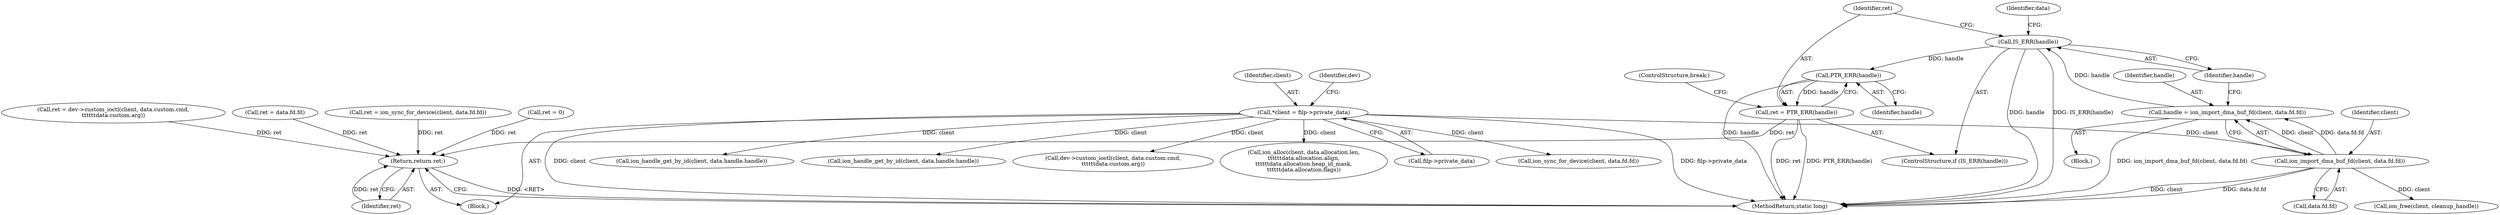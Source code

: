 digraph "0_linux_9590232bb4f4cc824f3425a6e1349afbe6d6d2b7_2@pointer" {
"1000288" [label="(Call,IS_ERR(handle))"];
"1000278" [label="(Call,handle = ion_import_dma_buf_fd(client, data.fd.fd))"];
"1000280" [label="(Call,ion_import_dma_buf_fd(client, data.fd.fd))"];
"1000106" [label="(Call,*client = filp->private_data)"];
"1000292" [label="(Call,PTR_ERR(handle))"];
"1000290" [label="(Call,ret = PTR_ERR(handle))"];
"1000369" [label="(Return,return ret;)"];
"1000369" [label="(Return,return ret;)"];
"1000291" [label="(Identifier,ret)"];
"1000267" [label="(Call,ret = data.fd.fd)"];
"1000113" [label="(Identifier,dev)"];
"1000293" [label="(Identifier,handle)"];
"1000282" [label="(Call,data.fd.fd)"];
"1000298" [label="(Identifier,data)"];
"1000235" [label="(Call,ion_handle_get_by_id(client, data.handle.handle))"];
"1000106" [label="(Call,*client = filp->private_data)"];
"1000307" [label="(Call,ret = ion_sync_for_device(client, data.fd.fd))"];
"1000288" [label="(Call,IS_ERR(handle))"];
"1000363" [label="(Call,ion_free(client, cleanup_handle))"];
"1000281" [label="(Identifier,client)"];
"1000210" [label="(Call,ion_handle_get_by_id(client, data.handle.handle))"];
"1000122" [label="(Call,ret = 0)"];
"1000276" [label="(Block,)"];
"1000104" [label="(Block,)"];
"1000371" [label="(MethodReturn,static long)"];
"1000289" [label="(Identifier,handle)"];
"1000292" [label="(Call,PTR_ERR(handle))"];
"1000280" [label="(Call,ion_import_dma_buf_fd(client, data.fd.fd))"];
"1000287" [label="(ControlStructure,if (IS_ERR(handle)))"];
"1000370" [label="(Identifier,ret)"];
"1000304" [label="(ControlStructure,break;)"];
"1000107" [label="(Identifier,client)"];
"1000329" [label="(Call,dev->custom_ioctl(client, data.custom.cmd,\n\t\t\t\t\t\tdata.custom.arg))"];
"1000327" [label="(Call,ret = dev->custom_ioctl(client, data.custom.cmd,\n\t\t\t\t\t\tdata.custom.arg))"];
"1000278" [label="(Call,handle = ion_import_dma_buf_fd(client, data.fd.fd))"];
"1000164" [label="(Call,ion_alloc(client, data.allocation.len,\n\t\t\t\t\t\tdata.allocation.align,\n\t\t\t\t\t\tdata.allocation.heap_id_mask,\n\t\t\t\t\t\tdata.allocation.flags))"];
"1000279" [label="(Identifier,handle)"];
"1000108" [label="(Call,filp->private_data)"];
"1000290" [label="(Call,ret = PTR_ERR(handle))"];
"1000309" [label="(Call,ion_sync_for_device(client, data.fd.fd))"];
"1000288" -> "1000287"  [label="AST: "];
"1000288" -> "1000289"  [label="CFG: "];
"1000289" -> "1000288"  [label="AST: "];
"1000291" -> "1000288"  [label="CFG: "];
"1000298" -> "1000288"  [label="CFG: "];
"1000288" -> "1000371"  [label="DDG: handle"];
"1000288" -> "1000371"  [label="DDG: IS_ERR(handle)"];
"1000278" -> "1000288"  [label="DDG: handle"];
"1000288" -> "1000292"  [label="DDG: handle"];
"1000278" -> "1000276"  [label="AST: "];
"1000278" -> "1000280"  [label="CFG: "];
"1000279" -> "1000278"  [label="AST: "];
"1000280" -> "1000278"  [label="AST: "];
"1000289" -> "1000278"  [label="CFG: "];
"1000278" -> "1000371"  [label="DDG: ion_import_dma_buf_fd(client, data.fd.fd)"];
"1000280" -> "1000278"  [label="DDG: client"];
"1000280" -> "1000278"  [label="DDG: data.fd.fd"];
"1000280" -> "1000282"  [label="CFG: "];
"1000281" -> "1000280"  [label="AST: "];
"1000282" -> "1000280"  [label="AST: "];
"1000280" -> "1000371"  [label="DDG: data.fd.fd"];
"1000280" -> "1000371"  [label="DDG: client"];
"1000106" -> "1000280"  [label="DDG: client"];
"1000280" -> "1000363"  [label="DDG: client"];
"1000106" -> "1000104"  [label="AST: "];
"1000106" -> "1000108"  [label="CFG: "];
"1000107" -> "1000106"  [label="AST: "];
"1000108" -> "1000106"  [label="AST: "];
"1000113" -> "1000106"  [label="CFG: "];
"1000106" -> "1000371"  [label="DDG: filp->private_data"];
"1000106" -> "1000371"  [label="DDG: client"];
"1000106" -> "1000164"  [label="DDG: client"];
"1000106" -> "1000210"  [label="DDG: client"];
"1000106" -> "1000235"  [label="DDG: client"];
"1000106" -> "1000309"  [label="DDG: client"];
"1000106" -> "1000329"  [label="DDG: client"];
"1000292" -> "1000290"  [label="AST: "];
"1000292" -> "1000293"  [label="CFG: "];
"1000293" -> "1000292"  [label="AST: "];
"1000290" -> "1000292"  [label="CFG: "];
"1000292" -> "1000371"  [label="DDG: handle"];
"1000292" -> "1000290"  [label="DDG: handle"];
"1000290" -> "1000287"  [label="AST: "];
"1000291" -> "1000290"  [label="AST: "];
"1000304" -> "1000290"  [label="CFG: "];
"1000290" -> "1000371"  [label="DDG: ret"];
"1000290" -> "1000371"  [label="DDG: PTR_ERR(handle)"];
"1000290" -> "1000369"  [label="DDG: ret"];
"1000369" -> "1000104"  [label="AST: "];
"1000369" -> "1000370"  [label="CFG: "];
"1000370" -> "1000369"  [label="AST: "];
"1000371" -> "1000369"  [label="CFG: "];
"1000369" -> "1000371"  [label="DDG: <RET>"];
"1000370" -> "1000369"  [label="DDG: ret"];
"1000122" -> "1000369"  [label="DDG: ret"];
"1000267" -> "1000369"  [label="DDG: ret"];
"1000327" -> "1000369"  [label="DDG: ret"];
"1000307" -> "1000369"  [label="DDG: ret"];
}
